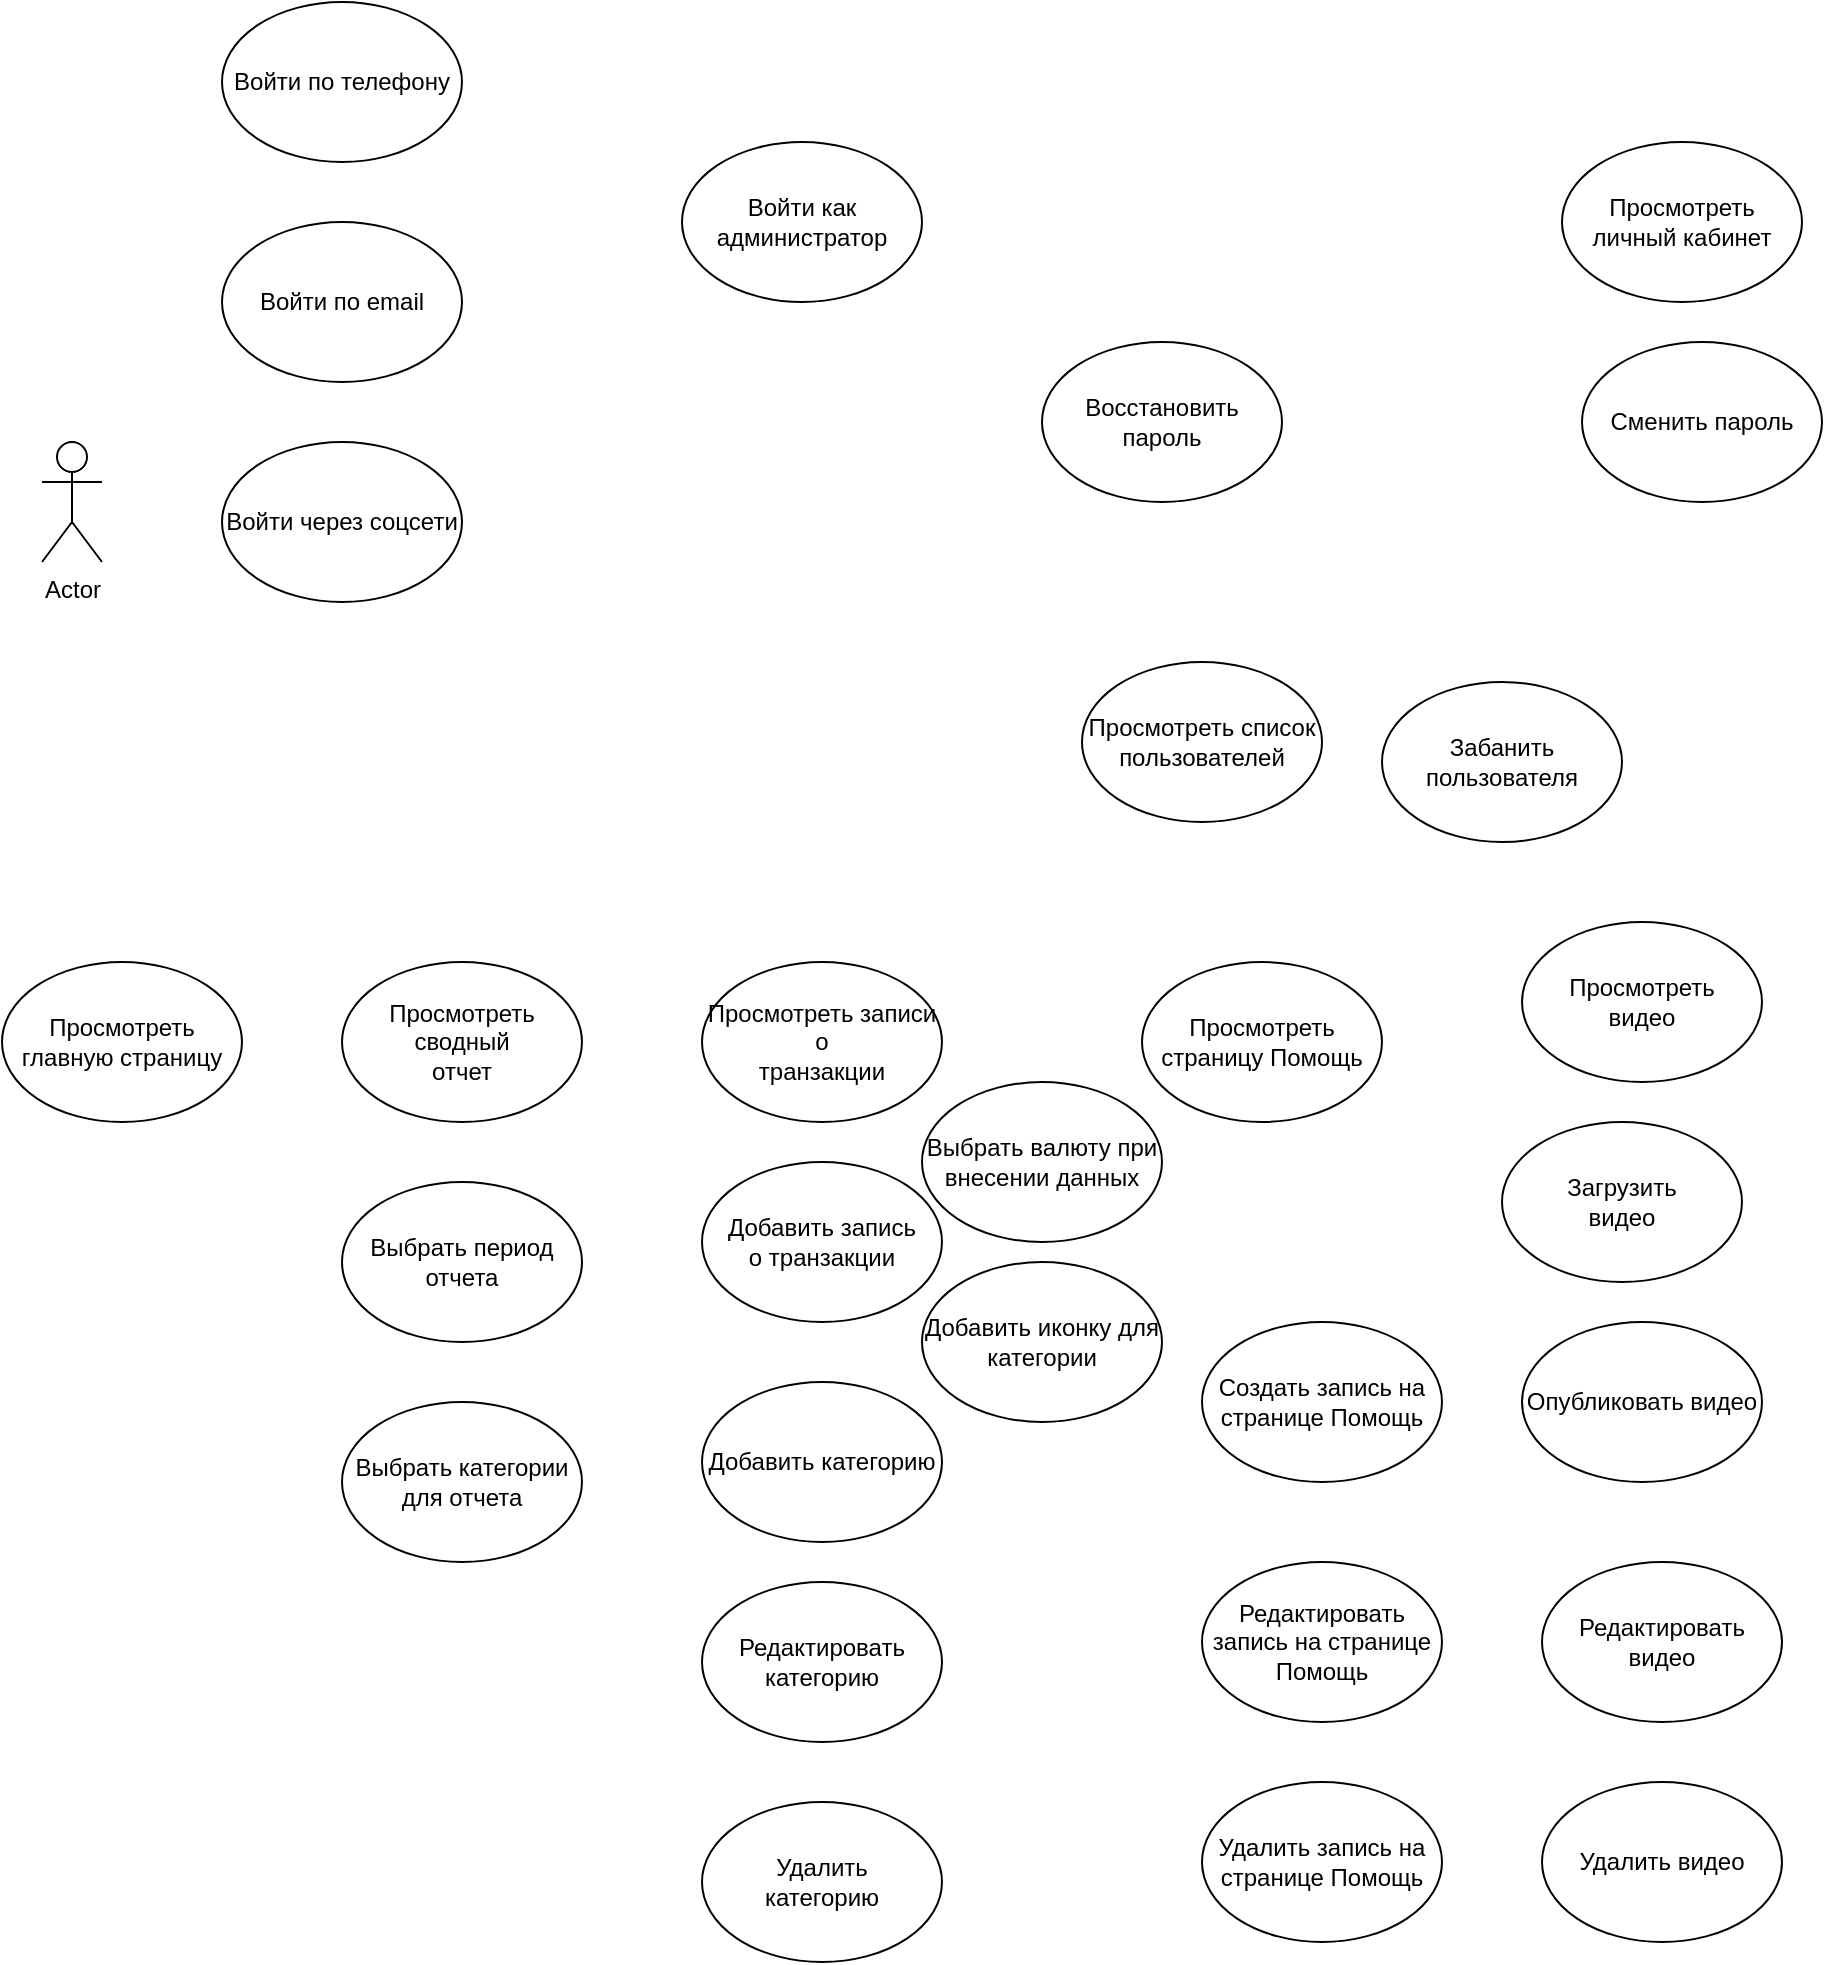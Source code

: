 <mxfile version="20.3.0" type="github">
  <diagram id="ULDQTsybcPubR5Zz3P0X" name="Page-1">
    <mxGraphModel dx="1416" dy="1888" grid="1" gridSize="10" guides="1" tooltips="1" connect="1" arrows="1" fold="1" page="1" pageScale="1" pageWidth="850" pageHeight="1100" math="0" shadow="0">
      <root>
        <mxCell id="0" />
        <mxCell id="1" parent="0" />
        <mxCell id="iH67yDx8k5spiiFpo-aq-1" value="Войти по email" style="ellipse;whiteSpace=wrap;html=1;" vertex="1" parent="1">
          <mxGeometry x="140" y="30" width="120" height="80" as="geometry" />
        </mxCell>
        <mxCell id="iH67yDx8k5spiiFpo-aq-2" value="Actor" style="shape=umlActor;verticalLabelPosition=bottom;verticalAlign=top;html=1;outlineConnect=0;" vertex="1" parent="1">
          <mxGeometry x="50" y="140" width="30" height="60" as="geometry" />
        </mxCell>
        <mxCell id="iH67yDx8k5spiiFpo-aq-3" value="Просмотреть личный кабинет" style="ellipse;whiteSpace=wrap;html=1;" vertex="1" parent="1">
          <mxGeometry x="810" y="-10" width="120" height="80" as="geometry" />
        </mxCell>
        <mxCell id="iH67yDx8k5spiiFpo-aq-4" value="Выбрать валюту при внесении данных" style="ellipse;whiteSpace=wrap;html=1;" vertex="1" parent="1">
          <mxGeometry x="490" y="460" width="120" height="80" as="geometry" />
        </mxCell>
        <mxCell id="iH67yDx8k5spiiFpo-aq-5" value="Сменить пароль" style="ellipse;whiteSpace=wrap;html=1;" vertex="1" parent="1">
          <mxGeometry x="820" y="90" width="120" height="80" as="geometry" />
        </mxCell>
        <mxCell id="iH67yDx8k5spiiFpo-aq-6" value="&lt;div&gt;Добавить категорию&lt;/div&gt;" style="ellipse;whiteSpace=wrap;html=1;" vertex="1" parent="1">
          <mxGeometry x="380" y="610" width="120" height="80" as="geometry" />
        </mxCell>
        <mxCell id="iH67yDx8k5spiiFpo-aq-7" value="Забанить пользователя" style="ellipse;whiteSpace=wrap;html=1;" vertex="1" parent="1">
          <mxGeometry x="720" y="260" width="120" height="80" as="geometry" />
        </mxCell>
        <mxCell id="iH67yDx8k5spiiFpo-aq-8" value="Просмотреть список пользователей" style="ellipse;whiteSpace=wrap;html=1;" vertex="1" parent="1">
          <mxGeometry x="570" y="250" width="120" height="80" as="geometry" />
        </mxCell>
        <mxCell id="iH67yDx8k5spiiFpo-aq-9" value="Добавить иконку для категории" style="ellipse;whiteSpace=wrap;html=1;" vertex="1" parent="1">
          <mxGeometry x="490" y="550" width="120" height="80" as="geometry" />
        </mxCell>
        <mxCell id="iH67yDx8k5spiiFpo-aq-10" value="&lt;div&gt;Удалить &lt;br&gt;&lt;/div&gt;&lt;div&gt;категорию&lt;/div&gt;" style="ellipse;whiteSpace=wrap;html=1;" vertex="1" parent="1">
          <mxGeometry x="380" y="820" width="120" height="80" as="geometry" />
        </mxCell>
        <mxCell id="iH67yDx8k5spiiFpo-aq-11" value="Редактировать категорию" style="ellipse;whiteSpace=wrap;html=1;" vertex="1" parent="1">
          <mxGeometry x="380" y="710" width="120" height="80" as="geometry" />
        </mxCell>
        <mxCell id="iH67yDx8k5spiiFpo-aq-12" value="Удалить запись на странице Помощь" style="ellipse;whiteSpace=wrap;html=1;" vertex="1" parent="1">
          <mxGeometry x="630" y="810" width="120" height="80" as="geometry" />
        </mxCell>
        <mxCell id="iH67yDx8k5spiiFpo-aq-13" value="Редактировать запись на странице Помощь" style="ellipse;whiteSpace=wrap;html=1;" vertex="1" parent="1">
          <mxGeometry x="630" y="700" width="120" height="80" as="geometry" />
        </mxCell>
        <mxCell id="iH67yDx8k5spiiFpo-aq-14" value="Создать запись на странице Помощь" style="ellipse;whiteSpace=wrap;html=1;" vertex="1" parent="1">
          <mxGeometry x="630" y="580" width="120" height="80" as="geometry" />
        </mxCell>
        <mxCell id="iH67yDx8k5spiiFpo-aq-15" value="Просмотреть страницу Помощь" style="ellipse;whiteSpace=wrap;html=1;" vertex="1" parent="1">
          <mxGeometry x="600" y="400" width="120" height="80" as="geometry" />
        </mxCell>
        <mxCell id="iH67yDx8k5spiiFpo-aq-16" value="&lt;div&gt;Добавить запись &lt;br&gt;&lt;/div&gt;&lt;div&gt;о транзакции&lt;/div&gt;" style="ellipse;whiteSpace=wrap;html=1;" vertex="1" parent="1">
          <mxGeometry x="380" y="500" width="120" height="80" as="geometry" />
        </mxCell>
        <mxCell id="iH67yDx8k5spiiFpo-aq-17" value="&lt;div&gt;Просмотреть записи о &lt;br&gt;&lt;/div&gt;&lt;div&gt;транзакции&lt;/div&gt;" style="ellipse;whiteSpace=wrap;html=1;" vertex="1" parent="1">
          <mxGeometry x="380" y="400" width="120" height="80" as="geometry" />
        </mxCell>
        <mxCell id="iH67yDx8k5spiiFpo-aq-18" value="Выбрать категории для отчета" style="ellipse;whiteSpace=wrap;html=1;" vertex="1" parent="1">
          <mxGeometry x="200" y="620" width="120" height="80" as="geometry" />
        </mxCell>
        <mxCell id="iH67yDx8k5spiiFpo-aq-19" value="Выбрать период отчета" style="ellipse;whiteSpace=wrap;html=1;" vertex="1" parent="1">
          <mxGeometry x="200" y="510" width="120" height="80" as="geometry" />
        </mxCell>
        <mxCell id="iH67yDx8k5spiiFpo-aq-20" value="&lt;div&gt;Просмотреть сводный&lt;br&gt;&lt;/div&gt;&lt;div&gt;отчет&lt;br&gt;&lt;/div&gt;" style="ellipse;whiteSpace=wrap;html=1;" vertex="1" parent="1">
          <mxGeometry x="200" y="400" width="120" height="80" as="geometry" />
        </mxCell>
        <mxCell id="iH67yDx8k5spiiFpo-aq-21" value="&lt;div&gt;Просмотреть &lt;br&gt;&lt;/div&gt;&lt;div&gt;главную страницу&lt;br&gt;&lt;/div&gt;" style="ellipse;whiteSpace=wrap;html=1;" vertex="1" parent="1">
          <mxGeometry x="30" y="400" width="120" height="80" as="geometry" />
        </mxCell>
        <mxCell id="iH67yDx8k5spiiFpo-aq-22" value="Опубликовать видео" style="ellipse;whiteSpace=wrap;html=1;" vertex="1" parent="1">
          <mxGeometry x="790" y="580" width="120" height="80" as="geometry" />
        </mxCell>
        <mxCell id="iH67yDx8k5spiiFpo-aq-23" value="Удалить видео" style="ellipse;whiteSpace=wrap;html=1;" vertex="1" parent="1">
          <mxGeometry x="800" y="810" width="120" height="80" as="geometry" />
        </mxCell>
        <mxCell id="iH67yDx8k5spiiFpo-aq-24" value="Редактировать видео" style="ellipse;whiteSpace=wrap;html=1;" vertex="1" parent="1">
          <mxGeometry x="800" y="700" width="120" height="80" as="geometry" />
        </mxCell>
        <mxCell id="iH67yDx8k5spiiFpo-aq-25" value="&lt;div&gt;Загрузить &lt;br&gt;&lt;/div&gt;&lt;div&gt;видео&lt;/div&gt;" style="ellipse;whiteSpace=wrap;html=1;" vertex="1" parent="1">
          <mxGeometry x="780" y="480" width="120" height="80" as="geometry" />
        </mxCell>
        <mxCell id="iH67yDx8k5spiiFpo-aq-26" value="&lt;div&gt;Просмотреть &lt;br&gt;&lt;/div&gt;&lt;div&gt;видео&lt;/div&gt;" style="ellipse;whiteSpace=wrap;html=1;" vertex="1" parent="1">
          <mxGeometry x="790" y="380" width="120" height="80" as="geometry" />
        </mxCell>
        <mxCell id="iH67yDx8k5spiiFpo-aq-27" value="&lt;div&gt;Восстановить&lt;/div&gt;&lt;div&gt;пароль&lt;br&gt;&lt;/div&gt;" style="ellipse;whiteSpace=wrap;html=1;" vertex="1" parent="1">
          <mxGeometry x="550" y="90" width="120" height="80" as="geometry" />
        </mxCell>
        <mxCell id="iH67yDx8k5spiiFpo-aq-29" value="Войти по телефону" style="ellipse;whiteSpace=wrap;html=1;" vertex="1" parent="1">
          <mxGeometry x="140" y="-80" width="120" height="80" as="geometry" />
        </mxCell>
        <mxCell id="iH67yDx8k5spiiFpo-aq-30" value="Войти через соцсети" style="ellipse;whiteSpace=wrap;html=1;" vertex="1" parent="1">
          <mxGeometry x="140" y="140" width="120" height="80" as="geometry" />
        </mxCell>
        <mxCell id="iH67yDx8k5spiiFpo-aq-31" value="Войти как администратор" style="ellipse;whiteSpace=wrap;html=1;" vertex="1" parent="1">
          <mxGeometry x="370" y="-10" width="120" height="80" as="geometry" />
        </mxCell>
      </root>
    </mxGraphModel>
  </diagram>
</mxfile>

